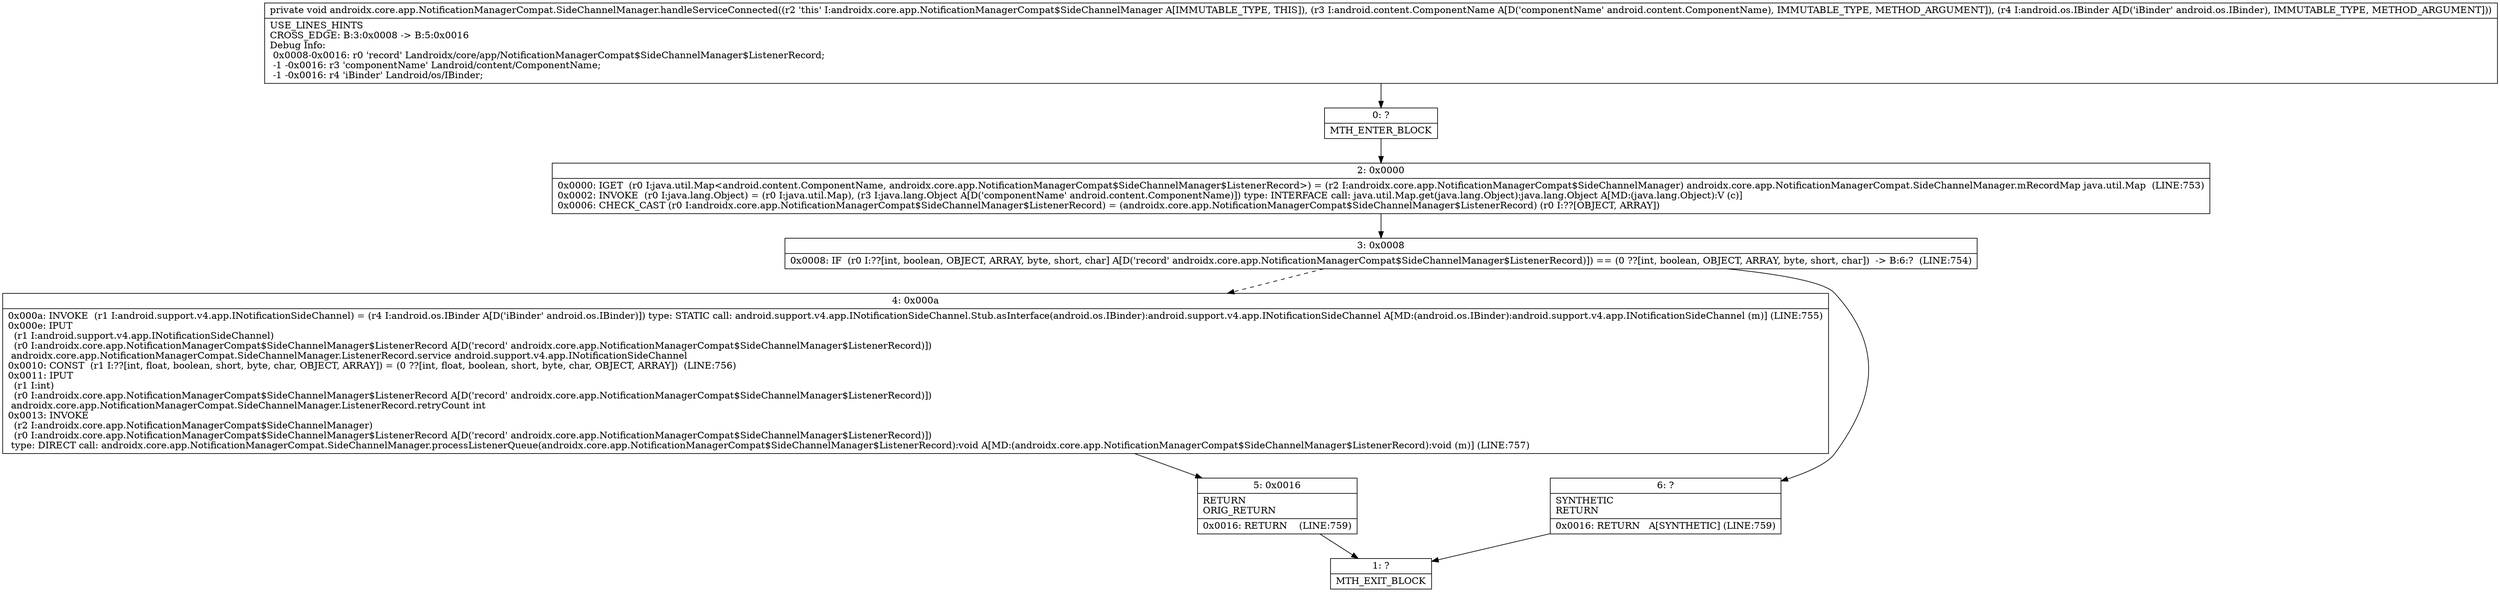 digraph "CFG forandroidx.core.app.NotificationManagerCompat.SideChannelManager.handleServiceConnected(Landroid\/content\/ComponentName;Landroid\/os\/IBinder;)V" {
Node_0 [shape=record,label="{0\:\ ?|MTH_ENTER_BLOCK\l}"];
Node_2 [shape=record,label="{2\:\ 0x0000|0x0000: IGET  (r0 I:java.util.Map\<android.content.ComponentName, androidx.core.app.NotificationManagerCompat$SideChannelManager$ListenerRecord\>) = (r2 I:androidx.core.app.NotificationManagerCompat$SideChannelManager) androidx.core.app.NotificationManagerCompat.SideChannelManager.mRecordMap java.util.Map  (LINE:753)\l0x0002: INVOKE  (r0 I:java.lang.Object) = (r0 I:java.util.Map), (r3 I:java.lang.Object A[D('componentName' android.content.ComponentName)]) type: INTERFACE call: java.util.Map.get(java.lang.Object):java.lang.Object A[MD:(java.lang.Object):V (c)]\l0x0006: CHECK_CAST (r0 I:androidx.core.app.NotificationManagerCompat$SideChannelManager$ListenerRecord) = (androidx.core.app.NotificationManagerCompat$SideChannelManager$ListenerRecord) (r0 I:??[OBJECT, ARRAY]) \l}"];
Node_3 [shape=record,label="{3\:\ 0x0008|0x0008: IF  (r0 I:??[int, boolean, OBJECT, ARRAY, byte, short, char] A[D('record' androidx.core.app.NotificationManagerCompat$SideChannelManager$ListenerRecord)]) == (0 ??[int, boolean, OBJECT, ARRAY, byte, short, char])  \-\> B:6:?  (LINE:754)\l}"];
Node_4 [shape=record,label="{4\:\ 0x000a|0x000a: INVOKE  (r1 I:android.support.v4.app.INotificationSideChannel) = (r4 I:android.os.IBinder A[D('iBinder' android.os.IBinder)]) type: STATIC call: android.support.v4.app.INotificationSideChannel.Stub.asInterface(android.os.IBinder):android.support.v4.app.INotificationSideChannel A[MD:(android.os.IBinder):android.support.v4.app.INotificationSideChannel (m)] (LINE:755)\l0x000e: IPUT  \l  (r1 I:android.support.v4.app.INotificationSideChannel)\l  (r0 I:androidx.core.app.NotificationManagerCompat$SideChannelManager$ListenerRecord A[D('record' androidx.core.app.NotificationManagerCompat$SideChannelManager$ListenerRecord)])\l androidx.core.app.NotificationManagerCompat.SideChannelManager.ListenerRecord.service android.support.v4.app.INotificationSideChannel \l0x0010: CONST  (r1 I:??[int, float, boolean, short, byte, char, OBJECT, ARRAY]) = (0 ??[int, float, boolean, short, byte, char, OBJECT, ARRAY])  (LINE:756)\l0x0011: IPUT  \l  (r1 I:int)\l  (r0 I:androidx.core.app.NotificationManagerCompat$SideChannelManager$ListenerRecord A[D('record' androidx.core.app.NotificationManagerCompat$SideChannelManager$ListenerRecord)])\l androidx.core.app.NotificationManagerCompat.SideChannelManager.ListenerRecord.retryCount int \l0x0013: INVOKE  \l  (r2 I:androidx.core.app.NotificationManagerCompat$SideChannelManager)\l  (r0 I:androidx.core.app.NotificationManagerCompat$SideChannelManager$ListenerRecord A[D('record' androidx.core.app.NotificationManagerCompat$SideChannelManager$ListenerRecord)])\l type: DIRECT call: androidx.core.app.NotificationManagerCompat.SideChannelManager.processListenerQueue(androidx.core.app.NotificationManagerCompat$SideChannelManager$ListenerRecord):void A[MD:(androidx.core.app.NotificationManagerCompat$SideChannelManager$ListenerRecord):void (m)] (LINE:757)\l}"];
Node_5 [shape=record,label="{5\:\ 0x0016|RETURN\lORIG_RETURN\l|0x0016: RETURN    (LINE:759)\l}"];
Node_1 [shape=record,label="{1\:\ ?|MTH_EXIT_BLOCK\l}"];
Node_6 [shape=record,label="{6\:\ ?|SYNTHETIC\lRETURN\l|0x0016: RETURN   A[SYNTHETIC] (LINE:759)\l}"];
MethodNode[shape=record,label="{private void androidx.core.app.NotificationManagerCompat.SideChannelManager.handleServiceConnected((r2 'this' I:androidx.core.app.NotificationManagerCompat$SideChannelManager A[IMMUTABLE_TYPE, THIS]), (r3 I:android.content.ComponentName A[D('componentName' android.content.ComponentName), IMMUTABLE_TYPE, METHOD_ARGUMENT]), (r4 I:android.os.IBinder A[D('iBinder' android.os.IBinder), IMMUTABLE_TYPE, METHOD_ARGUMENT]))  | USE_LINES_HINTS\lCROSS_EDGE: B:3:0x0008 \-\> B:5:0x0016\lDebug Info:\l  0x0008\-0x0016: r0 'record' Landroidx\/core\/app\/NotificationManagerCompat$SideChannelManager$ListenerRecord;\l  \-1 \-0x0016: r3 'componentName' Landroid\/content\/ComponentName;\l  \-1 \-0x0016: r4 'iBinder' Landroid\/os\/IBinder;\l}"];
MethodNode -> Node_0;Node_0 -> Node_2;
Node_2 -> Node_3;
Node_3 -> Node_4[style=dashed];
Node_3 -> Node_6;
Node_4 -> Node_5;
Node_5 -> Node_1;
Node_6 -> Node_1;
}

